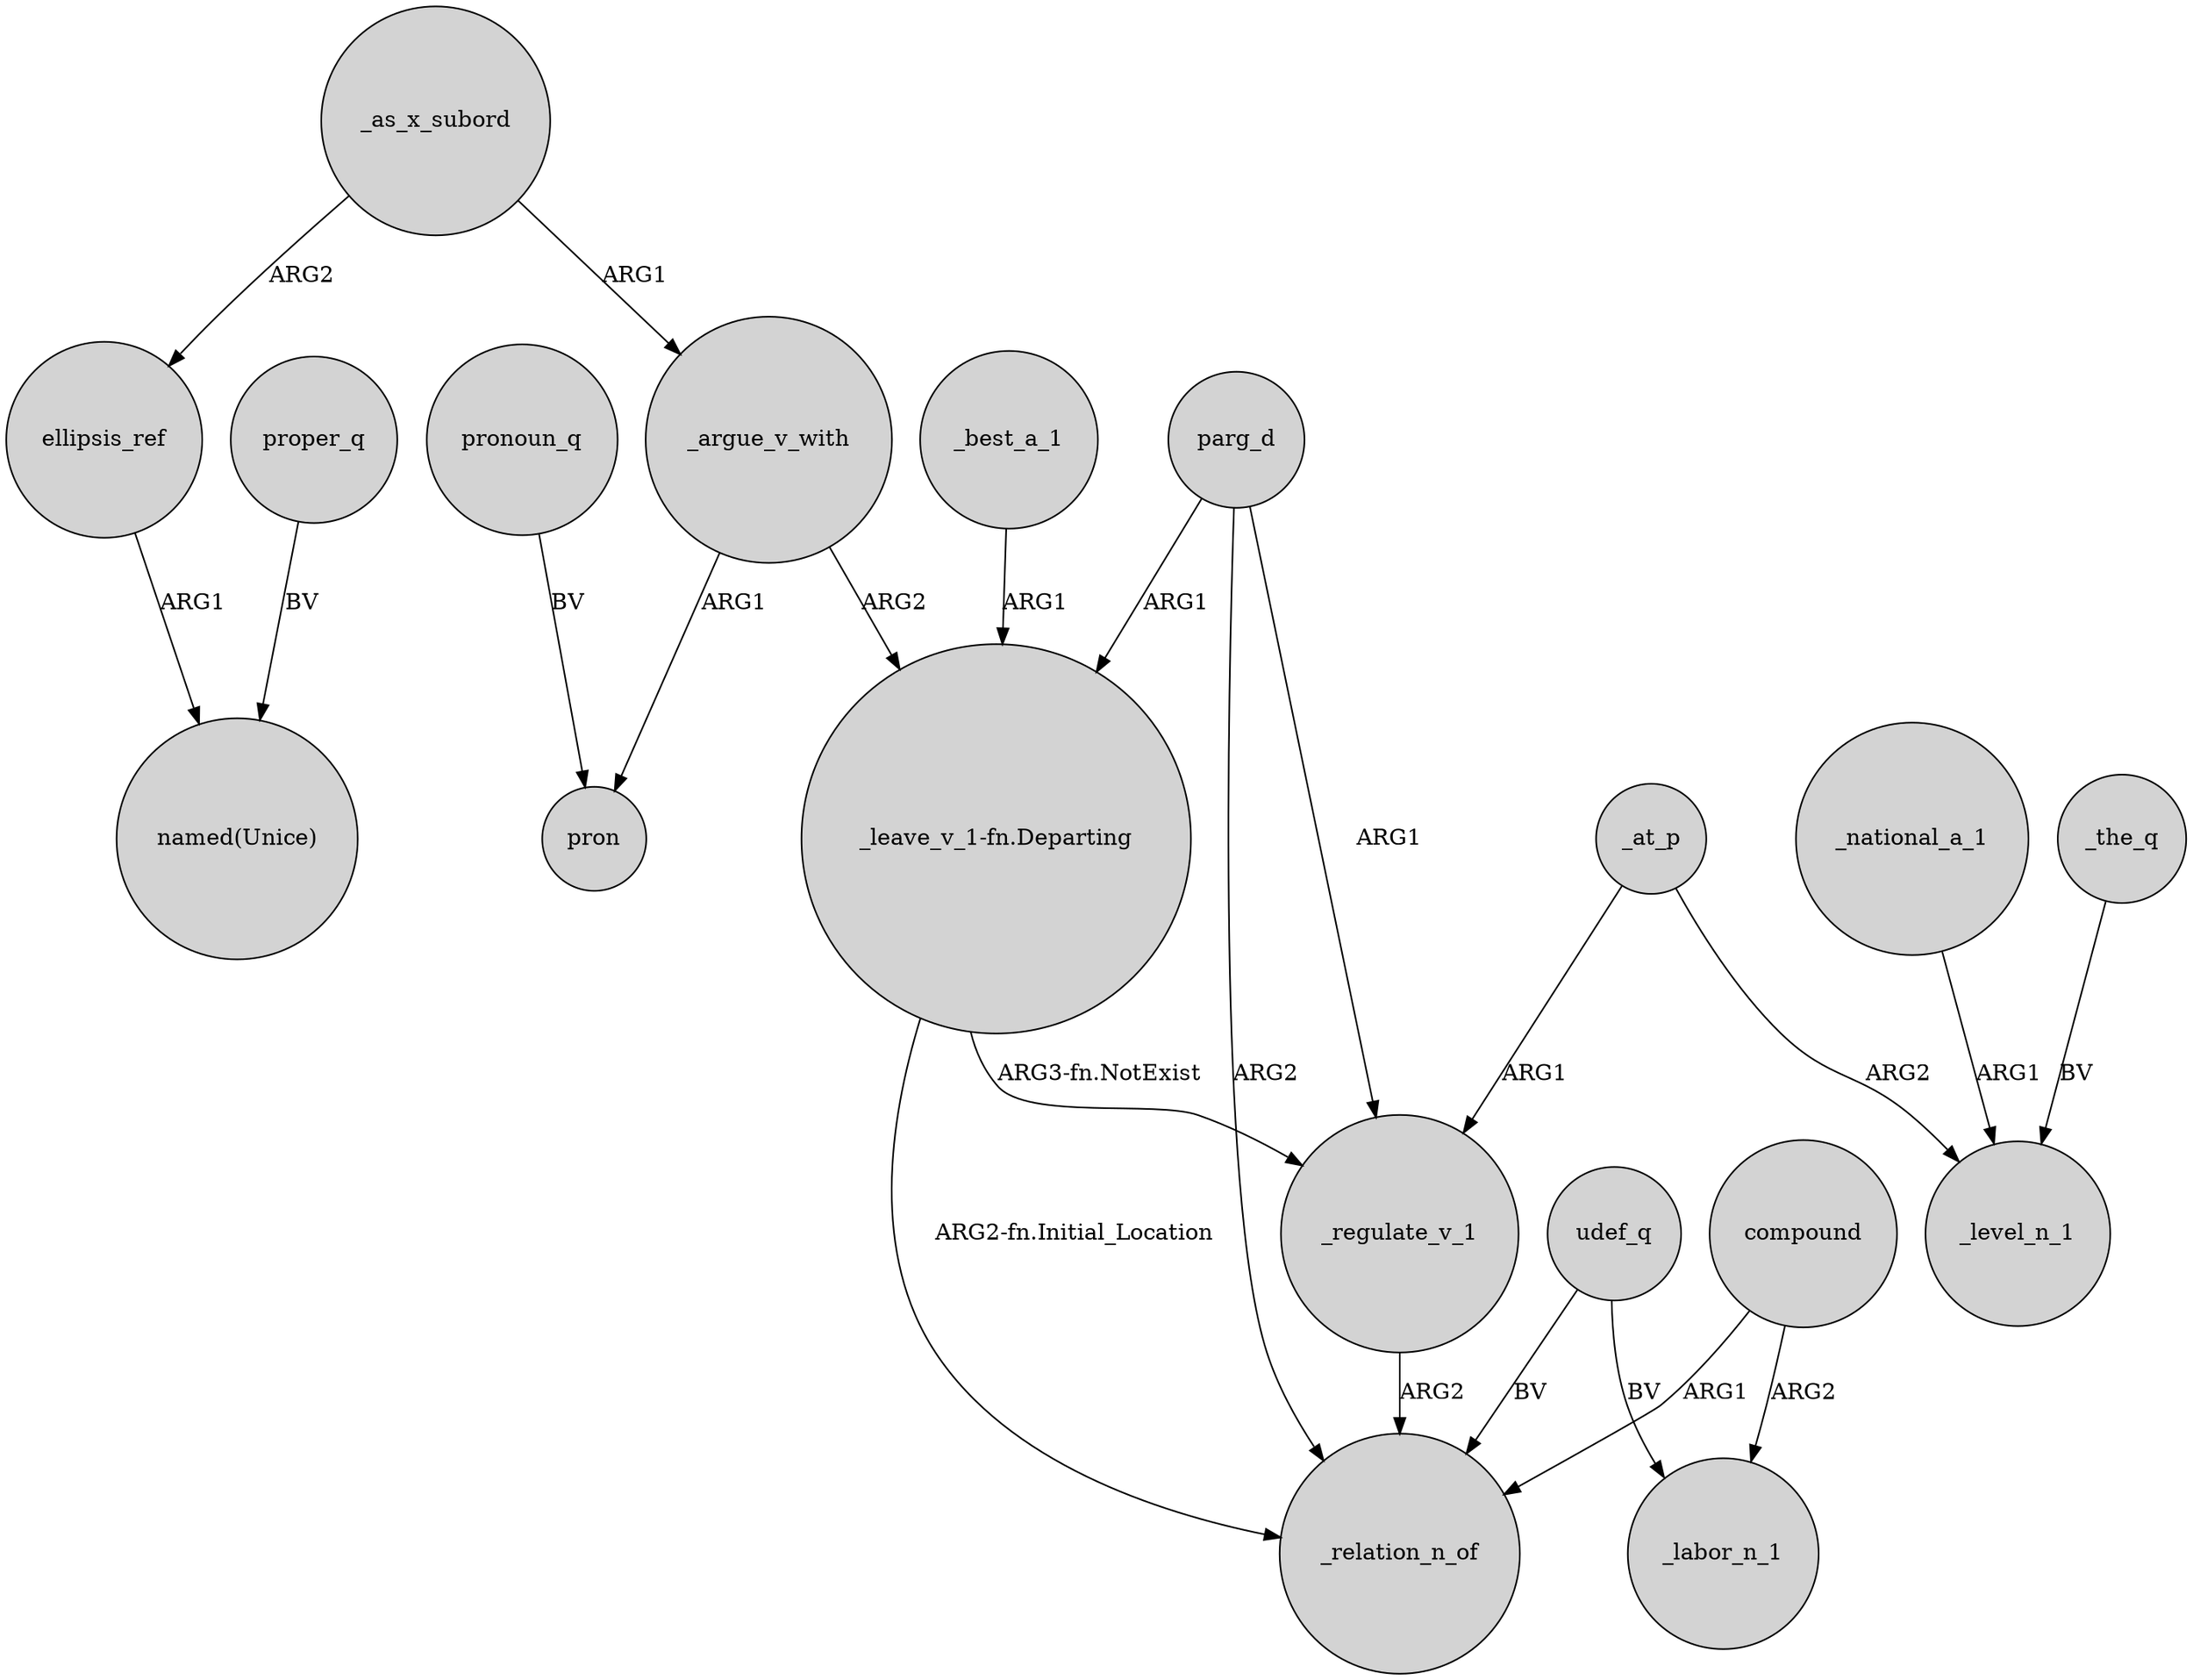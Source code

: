 digraph {
	node [shape=circle style=filled]
	proper_q -> "named(Unice)" [label=BV]
	_regulate_v_1 -> _relation_n_of [label=ARG2]
	_as_x_subord -> _argue_v_with [label=ARG1]
	_at_p -> _regulate_v_1 [label=ARG1]
	"_leave_v_1-fn.Departing" -> _relation_n_of [label="ARG2-fn.Initial_Location"]
	parg_d -> _regulate_v_1 [label=ARG1]
	udef_q -> _relation_n_of [label=BV]
	compound -> _labor_n_1 [label=ARG2]
	_the_q -> _level_n_1 [label=BV]
	udef_q -> _labor_n_1 [label=BV]
	_argue_v_with -> pron [label=ARG1]
	pronoun_q -> pron [label=BV]
	_best_a_1 -> "_leave_v_1-fn.Departing" [label=ARG1]
	parg_d -> _relation_n_of [label=ARG2]
	parg_d -> "_leave_v_1-fn.Departing" [label=ARG1]
	_at_p -> _level_n_1 [label=ARG2]
	_argue_v_with -> "_leave_v_1-fn.Departing" [label=ARG2]
	_as_x_subord -> ellipsis_ref [label=ARG2]
	ellipsis_ref -> "named(Unice)" [label=ARG1]
	"_leave_v_1-fn.Departing" -> _regulate_v_1 [label="ARG3-fn.NotExist"]
	compound -> _relation_n_of [label=ARG1]
	_national_a_1 -> _level_n_1 [label=ARG1]
}
